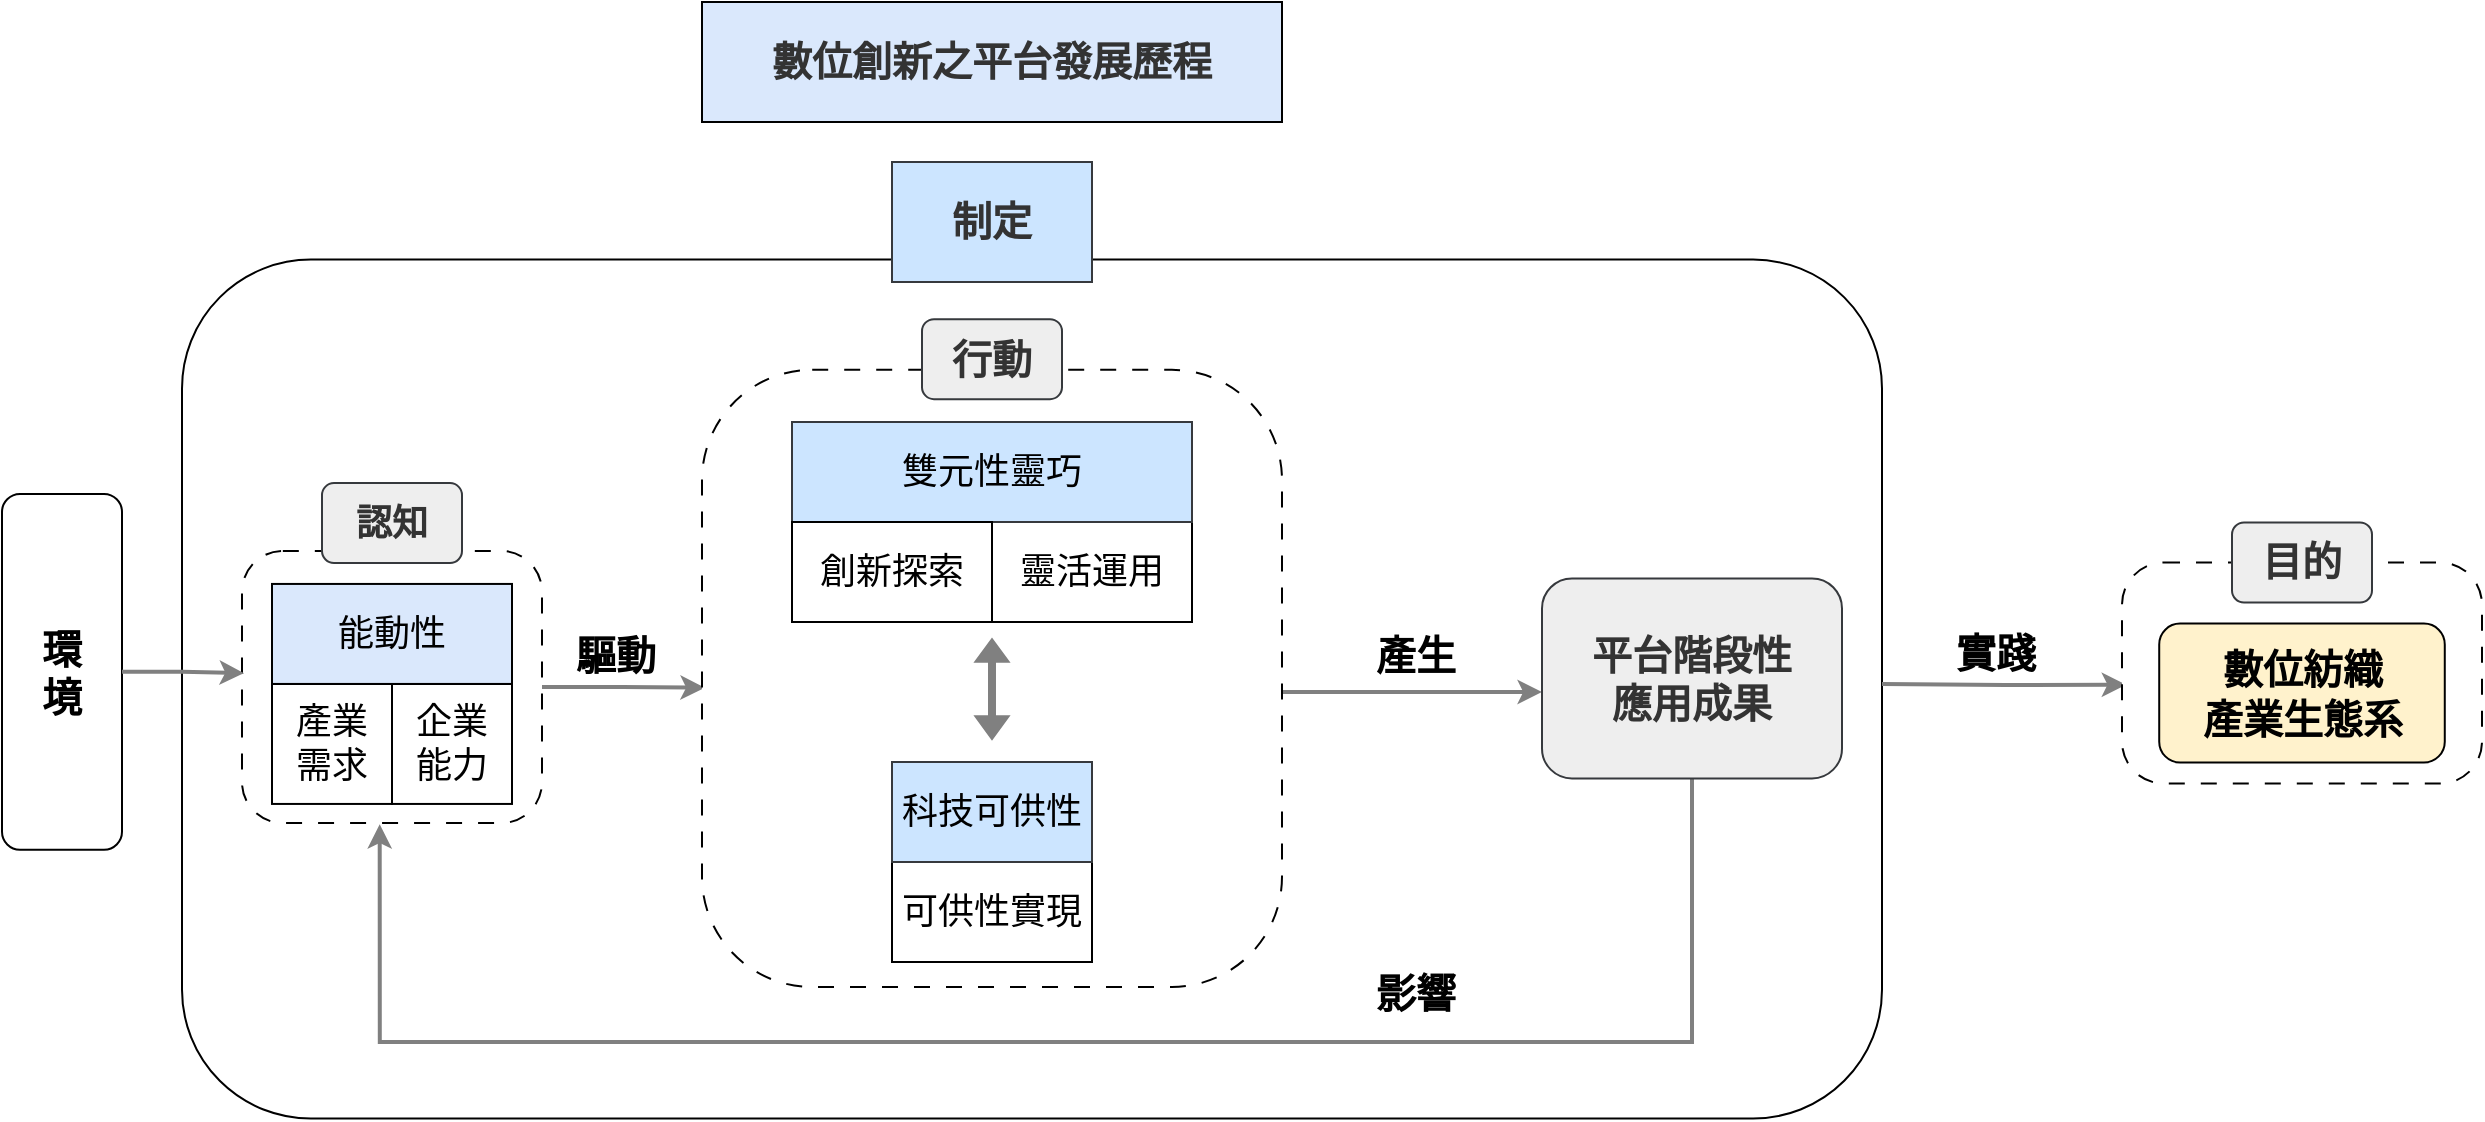 <mxfile version="26.2.13">
  <diagram id="vkK8o-hsKimOO6CbCIKc" name="第1頁">
    <mxGraphModel dx="1253" dy="1539" grid="1" gridSize="10" guides="1" tooltips="1" connect="1" arrows="1" fold="1" page="1" pageScale="1" pageWidth="1169" pageHeight="827" math="0" shadow="0">
      <root>
        <mxCell id="0" />
        <mxCell id="1" parent="0" />
        <mxCell id="1qFZ0b5etKVb5s6CTwOf-1" value="&lt;font face=&quot;標楷體&quot; style=&quot;font-size: 20px;&quot;&gt;&lt;b&gt;環&lt;/b&gt;&lt;/font&gt;&lt;div&gt;&lt;font face=&quot;標楷體&quot; style=&quot;font-size: 20px;&quot;&gt;&lt;b&gt;境&lt;/b&gt;&lt;/font&gt;&lt;/div&gt;" style="rounded=1;whiteSpace=wrap;html=1;movable=1;resizable=1;rotatable=1;deletable=1;editable=1;locked=0;connectable=1;" parent="1" vertex="1">
          <mxGeometry x="150" y="236.0" width="60" height="177.86" as="geometry" />
        </mxCell>
        <mxCell id="iIE0ldJsGx-aEYX-XOFw-3" value="" style="rounded=1;whiteSpace=wrap;html=1;movable=1;resizable=1;rotatable=1;deletable=1;editable=1;locked=0;connectable=1;strokeWidth=1;fontFamily=標楷體;fontSize=18;fontStyle=0" parent="1" vertex="1">
          <mxGeometry x="240" y="118.81" width="850" height="429.46" as="geometry" />
        </mxCell>
        <mxCell id="iIE0ldJsGx-aEYX-XOFw-4" value="&lt;font style=&quot;font-size: 20px;&quot; color=&quot;#333333&quot;&gt;&lt;span&gt;&lt;b&gt;制定&lt;/b&gt;&lt;/span&gt;&lt;/font&gt;" style="rounded=0;whiteSpace=wrap;html=1;strokeColor=#36393d;fillColor=#cce5ff;fontFamily=標楷體;fontSize=18;fontStyle=0;align=center;verticalAlign=middle;" parent="1" vertex="1">
          <mxGeometry x="595" y="70" width="100" height="60" as="geometry" />
        </mxCell>
        <mxCell id="iIE0ldJsGx-aEYX-XOFw-24" value="&lt;font style=&quot;font-size: 20px;&quot; face=&quot;標楷體&quot;&gt;&lt;b style=&quot;&quot;&gt;驅&lt;/b&gt;&lt;/font&gt;&lt;b style=&quot;font-size: 20px; font-family: 標楷體; background-color: transparent; color: light-dark(rgb(0, 0, 0), rgb(255, 255, 255));&quot;&gt;動&lt;/b&gt;" style="text;html=1;align=center;verticalAlign=middle;whiteSpace=wrap;rounded=0;fontFamily=Helvetica;fontSize=12;fontColor=default;" parent="1" vertex="1">
          <mxGeometry x="430.003" y="300.535" width="54.375" height="30" as="geometry" />
        </mxCell>
        <mxCell id="iIE0ldJsGx-aEYX-XOFw-93" value="&lt;font style=&quot;font-size: 20px;&quot; color=&quot;#333333&quot;&gt;&lt;b&gt;數位創新之平台發展歷程&lt;/b&gt;&lt;/font&gt;" style="rounded=0;whiteSpace=wrap;html=1;strokeColor=#000000;fillColor=#dae8fc;fontFamily=標楷體;fontSize=18;fontStyle=0;align=center;verticalAlign=middle;" parent="1" vertex="1">
          <mxGeometry x="500" y="-10" width="290" height="60" as="geometry" />
        </mxCell>
        <mxCell id="jCKPyfohm9eTSwGeLUaR-52" value="&lt;font face=&quot;標楷體&quot;&gt;&lt;span style=&quot;font-size: 20px;&quot;&gt;&lt;b&gt;產生&lt;/b&gt;&lt;/span&gt;&lt;/font&gt;" style="text;html=1;align=center;verticalAlign=middle;whiteSpace=wrap;rounded=0;fontFamily=Helvetica;fontSize=12;fontColor=default;" parent="1" vertex="1">
          <mxGeometry x="830.003" y="300.535" width="54.375" height="30" as="geometry" />
        </mxCell>
        <mxCell id="jCKPyfohm9eTSwGeLUaR-57" value="" style="group" parent="1" vertex="1" connectable="0">
          <mxGeometry x="270" y="230.54" width="150" height="170" as="geometry" />
        </mxCell>
        <mxCell id="1qFZ0b5etKVb5s6CTwOf-41" value="" style="rounded=1;whiteSpace=wrap;html=1;movable=1;resizable=1;rotatable=1;deletable=1;editable=1;locked=0;connectable=1;strokeWidth=1;dashed=1;dashPattern=8 8;fontFamily=標楷體;fontSize=18;fontStyle=0" parent="jCKPyfohm9eTSwGeLUaR-57" vertex="1">
          <mxGeometry y="33.93" width="150" height="136.07" as="geometry" />
        </mxCell>
        <mxCell id="1qFZ0b5etKVb5s6CTwOf-51" value="&lt;font color=&quot;#333333&quot;&gt;&lt;span&gt;&lt;b&gt;認知&lt;/b&gt;&lt;/span&gt;&lt;/font&gt;" style="rounded=1;whiteSpace=wrap;html=1;strokeColor=#36393d;fillColor=#eeeeee;fontFamily=標楷體;fontSize=18;fontStyle=0" parent="jCKPyfohm9eTSwGeLUaR-57" vertex="1">
          <mxGeometry x="40" width="70" height="40" as="geometry" />
        </mxCell>
        <mxCell id="qAASfBlt8r1QQWv_uzUB-21" value="" style="group" parent="jCKPyfohm9eTSwGeLUaR-57" vertex="1" connectable="0">
          <mxGeometry x="14.998" y="50.43" width="120.003" height="110" as="geometry" />
        </mxCell>
        <mxCell id="qAASfBlt8r1QQWv_uzUB-13" value="產業&lt;div&gt;需求&lt;/div&gt;" style="rounded=0;whiteSpace=wrap;html=1;movable=1;resizable=1;rotatable=1;deletable=1;editable=1;locked=0;connectable=1;fontFamily=標楷體;fontSize=18;fontStyle=0" parent="qAASfBlt8r1QQWv_uzUB-21" vertex="1">
          <mxGeometry y="50" width="60" height="60" as="geometry" />
        </mxCell>
        <mxCell id="qAASfBlt8r1QQWv_uzUB-14" value="企業&lt;div&gt;能力&lt;/div&gt;" style="rounded=0;whiteSpace=wrap;html=1;movable=1;resizable=1;rotatable=1;deletable=1;editable=1;locked=0;connectable=1;fontFamily=標楷體;fontSize=18;fontStyle=0" parent="qAASfBlt8r1QQWv_uzUB-21" vertex="1">
          <mxGeometry x="60" y="50" width="60" height="60" as="geometry" />
        </mxCell>
        <mxCell id="qAASfBlt8r1QQWv_uzUB-20" value="能動性" style="rounded=0;whiteSpace=wrap;html=1;movable=1;resizable=1;rotatable=1;deletable=1;editable=1;locked=0;connectable=1;fontFamily=標楷體;fontSize=18;fontStyle=0;fillColor=#dae8fc;strokeColor=#000000;" parent="qAASfBlt8r1QQWv_uzUB-21" vertex="1">
          <mxGeometry x="0.003" width="120" height="50" as="geometry" />
        </mxCell>
        <mxCell id="jCKPyfohm9eTSwGeLUaR-63" style="edgeStyle=orthogonalEdgeStyle;rounded=0;orthogonalLoop=1;jettySize=auto;html=1;exitX=1;exitY=0.5;exitDx=0;exitDy=0;entryX=0.005;entryY=0.515;entryDx=0;entryDy=0;entryPerimeter=0;strokeWidth=2;strokeColor=#808080;" parent="1" source="1qFZ0b5etKVb5s6CTwOf-41" target="iIE0ldJsGx-aEYX-XOFw-15" edge="1">
          <mxGeometry relative="1" as="geometry" />
        </mxCell>
        <mxCell id="jCKPyfohm9eTSwGeLUaR-64" value="" style="edgeStyle=orthogonalEdgeStyle;rounded=0;orthogonalLoop=1;jettySize=auto;html=1;strokeColor=#808080;strokeWidth=2;align=center;verticalAlign=middle;fontFamily=Helvetica;fontSize=11;fontColor=default;labelBackgroundColor=default;endArrow=classic;" parent="1" target="jCKPyfohm9eTSwGeLUaR-22" edge="1">
          <mxGeometry relative="1" as="geometry">
            <mxPoint x="790.0" y="334.0" as="sourcePoint" />
            <mxPoint x="890.0" y="334.0" as="targetPoint" />
            <Array as="points">
              <mxPoint x="790" y="335" />
            </Array>
          </mxGeometry>
        </mxCell>
        <mxCell id="jCKPyfohm9eTSwGeLUaR-65" value="&lt;font face=&quot;標楷體&quot;&gt;&lt;span style=&quot;font-size: 20px;&quot;&gt;&lt;b&gt;影響&lt;/b&gt;&lt;/span&gt;&lt;/font&gt;" style="text;html=1;align=center;verticalAlign=middle;whiteSpace=wrap;rounded=0;fontFamily=Helvetica;fontSize=12;fontColor=default;" parent="1" vertex="1">
          <mxGeometry x="830" y="470" width="54.375" height="30" as="geometry" />
        </mxCell>
        <mxCell id="iIE0ldJsGx-aEYX-XOFw-15" value="" style="rounded=1;whiteSpace=wrap;html=1;movable=1;resizable=1;rotatable=1;deletable=1;editable=1;locked=0;connectable=1;strokeWidth=1;dashed=1;dashPattern=8 8;fontFamily=標楷體;fontSize=18;fontStyle=0;arcSize=19;" parent="1" vertex="1">
          <mxGeometry x="500" y="173.93" width="290" height="308.57" as="geometry" />
        </mxCell>
        <mxCell id="iIE0ldJsGx-aEYX-XOFw-16" value="&lt;span style=&quot;color: light-dark(rgb(51, 51, 51), rgb(193, 193, 193)); background-color: transparent;&quot;&gt;&lt;b&gt;&lt;font style=&quot;font-size: 20px;&quot;&gt;行動&lt;/font&gt;&lt;/b&gt;&lt;/span&gt;" style="rounded=1;whiteSpace=wrap;html=1;strokeColor=#36393d;fillColor=#eeeeee;fontFamily=標楷體;fontSize=18;fontStyle=0" parent="1" vertex="1">
          <mxGeometry x="610" y="148.57" width="70" height="40" as="geometry" />
        </mxCell>
        <mxCell id="jCKPyfohm9eTSwGeLUaR-59" value="" style="group" parent="1" vertex="1" connectable="0">
          <mxGeometry x="545.0" y="200" width="200.0" height="100" as="geometry" />
        </mxCell>
        <mxCell id="1qFZ0b5etKVb5s6CTwOf-47" value="靈活運用" style="rounded=0;whiteSpace=wrap;html=1;movable=1;resizable=1;rotatable=1;deletable=1;editable=1;locked=0;connectable=1;fontFamily=標楷體;fontSize=18;fontStyle=0" parent="jCKPyfohm9eTSwGeLUaR-59" vertex="1">
          <mxGeometry x="100.0" y="50" width="100" height="50" as="geometry" />
        </mxCell>
        <mxCell id="1qFZ0b5etKVb5s6CTwOf-43" value="雙元性靈巧" style="rounded=0;whiteSpace=wrap;html=1;fontSize=18;fontFamily=標楷體;movable=1;resizable=1;rotatable=1;deletable=1;editable=1;locked=0;connectable=1;fillColor=#cce5ff;strokeColor=#36393d;fontStyle=0;align=center;verticalAlign=middle;" parent="jCKPyfohm9eTSwGeLUaR-59" vertex="1">
          <mxGeometry width="200" height="50" as="geometry" />
        </mxCell>
        <mxCell id="1qFZ0b5etKVb5s6CTwOf-48" value="創新探索" style="rounded=0;whiteSpace=wrap;html=1;movable=1;resizable=1;rotatable=1;deletable=1;editable=1;locked=0;connectable=1;fontFamily=標楷體;fontSize=18;fontStyle=0" parent="jCKPyfohm9eTSwGeLUaR-59" vertex="1">
          <mxGeometry y="50" width="100" height="50" as="geometry" />
        </mxCell>
        <mxCell id="iIE0ldJsGx-aEYX-XOFw-49" value="&lt;font face=&quot;標楷體&quot;&gt;&lt;span style=&quot;font-size: 20px;&quot;&gt;&lt;b&gt;實踐&lt;/b&gt;&lt;/span&gt;&lt;/font&gt;" style="text;html=1;align=center;verticalAlign=middle;whiteSpace=wrap;rounded=0;" parent="1" vertex="1">
          <mxGeometry x="1120.003" y="300.005" width="54.375" height="30" as="geometry" />
        </mxCell>
        <mxCell id="jCKPyfohm9eTSwGeLUaR-89" style="edgeStyle=orthogonalEdgeStyle;rounded=0;orthogonalLoop=1;jettySize=auto;html=1;entryX=0.009;entryY=0.413;entryDx=0;entryDy=0;entryPerimeter=0;strokeColor=#808080;strokeWidth=2;align=center;verticalAlign=middle;fontFamily=Helvetica;fontSize=11;fontColor=default;labelBackgroundColor=default;endArrow=classic;" parent="1" edge="1">
          <mxGeometry relative="1" as="geometry">
            <mxPoint x="1090" y="331" as="sourcePoint" />
            <mxPoint x="1212.11" y="331.323" as="targetPoint" />
          </mxGeometry>
        </mxCell>
        <mxCell id="qAASfBlt8r1QQWv_uzUB-8" value="" style="html=1;shadow=0;dashed=0;align=center;verticalAlign=middle;shape=mxgraph.arrows2.twoWayArrow;dy=0.82;dx=11.38;flipV=1;flipH=1;direction=south;strokeColor=#808080;fillColor=#808080;" parent="1" vertex="1">
          <mxGeometry x="636.69" y="308.54" width="16.62" height="50" as="geometry" />
        </mxCell>
        <mxCell id="qAASfBlt8r1QQWv_uzUB-15" style="edgeStyle=orthogonalEdgeStyle;rounded=0;orthogonalLoop=1;jettySize=auto;html=1;exitX=0.5;exitY=1;exitDx=0;exitDy=0;entryX=0.459;entryY=1.004;entryDx=0;entryDy=0;entryPerimeter=0;strokeColor=#808080;strokeWidth=2;align=center;verticalAlign=middle;fontFamily=Helvetica;fontSize=11;fontColor=default;labelBackgroundColor=default;endArrow=classic;" parent="1" source="jCKPyfohm9eTSwGeLUaR-22" target="1qFZ0b5etKVb5s6CTwOf-41" edge="1">
          <mxGeometry relative="1" as="geometry">
            <Array as="points">
              <mxPoint x="995" y="510" />
              <mxPoint x="339" y="510" />
            </Array>
          </mxGeometry>
        </mxCell>
        <mxCell id="jCKPyfohm9eTSwGeLUaR-22" value="&lt;font color=&quot;#333333&quot;&gt;&lt;b&gt;平台階段性&lt;/b&gt;&lt;/font&gt;&lt;div&gt;&lt;font color=&quot;#333333&quot;&gt;&lt;b&gt;應用成果&lt;/b&gt;&lt;/font&gt;&lt;/div&gt;" style="rounded=1;whiteSpace=wrap;html=1;strokeColor=#36393d;fillColor=#eeeeee;fontFamily=標楷體;fontSize=20;fontStyle=0" parent="1" vertex="1">
          <mxGeometry x="920" y="278.22" width="150" height="100" as="geometry" />
        </mxCell>
        <mxCell id="qAASfBlt8r1QQWv_uzUB-29" style="edgeStyle=orthogonalEdgeStyle;rounded=0;orthogonalLoop=1;jettySize=auto;html=1;exitX=1;exitY=0.5;exitDx=0;exitDy=0;entryX=0.007;entryY=0.449;entryDx=0;entryDy=0;entryPerimeter=0;strokeColor=#808080;strokeWidth=2;align=center;verticalAlign=middle;fontFamily=Helvetica;fontSize=11;fontColor=default;labelBackgroundColor=default;endArrow=classic;" parent="1" source="1qFZ0b5etKVb5s6CTwOf-1" target="1qFZ0b5etKVb5s6CTwOf-41" edge="1">
          <mxGeometry relative="1" as="geometry" />
        </mxCell>
        <mxCell id="qAASfBlt8r1QQWv_uzUB-31" value="" style="group" parent="1" vertex="1" connectable="0">
          <mxGeometry x="1210" y="250.26" width="180" height="130.55" as="geometry" />
        </mxCell>
        <mxCell id="jCKPyfohm9eTSwGeLUaR-77" value="" style="rounded=1;whiteSpace=wrap;html=1;movable=1;resizable=1;rotatable=1;deletable=1;editable=1;locked=0;connectable=1;strokeWidth=1;dashed=1;dashPattern=8 8;fontFamily=標楷體;fontSize=18;fontStyle=0;arcSize=19;" parent="qAASfBlt8r1QQWv_uzUB-31" vertex="1">
          <mxGeometry y="20.01" width="180" height="110.54" as="geometry" />
        </mxCell>
        <mxCell id="iIE0ldJsGx-aEYX-XOFw-96" value="&lt;font style=&quot;font-size: 20px;&quot;&gt;&lt;b&gt;數位紡織&lt;/b&gt;&lt;/font&gt;&lt;div&gt;&lt;font style=&quot;font-size: 20px;&quot;&gt;&lt;b&gt;產業生態系&lt;/b&gt;&lt;/font&gt;&lt;/div&gt;" style="rounded=1;whiteSpace=wrap;html=1;fontSize=18;fontFamily=標楷體;movable=1;resizable=1;rotatable=1;deletable=1;editable=1;locked=0;connectable=1;fontStyle=0;fillColor=#fff2cc;strokeColor=#000000;" parent="qAASfBlt8r1QQWv_uzUB-31" vertex="1">
          <mxGeometry x="18.61" y="50.55" width="142.78" height="69.45" as="geometry" />
        </mxCell>
        <mxCell id="jCKPyfohm9eTSwGeLUaR-29" value="&lt;font color=&quot;#333333&quot; style=&quot;font-size: 20px;&quot;&gt;&lt;span style=&quot;&quot;&gt;目的&lt;/span&gt;&lt;/font&gt;" style="rounded=1;whiteSpace=wrap;html=1;strokeColor=#36393d;fillColor=#eeeeee;fontFamily=標楷體;fontSize=18;fontStyle=1" parent="qAASfBlt8r1QQWv_uzUB-31" vertex="1">
          <mxGeometry x="55" width="70" height="40" as="geometry" />
        </mxCell>
        <mxCell id="jCKPyfohm9eTSwGeLUaR-34" value="&lt;font&gt;可供性實現&lt;/font&gt;" style="rounded=0;whiteSpace=wrap;html=1;movable=1;resizable=1;rotatable=1;deletable=1;editable=1;locked=0;connectable=1;fontFamily=標楷體;fontSize=18;fontStyle=0" parent="1" vertex="1">
          <mxGeometry x="595.0" y="420" width="100" height="50.0" as="geometry" />
        </mxCell>
        <mxCell id="iIE0ldJsGx-aEYX-XOFw-86" value="&lt;span&gt;&lt;font&gt;科技可供性&lt;/font&gt;&lt;/span&gt;" style="rounded=0;whiteSpace=wrap;html=1;fontSize=18;fontFamily=標楷體;movable=1;resizable=1;rotatable=1;deletable=1;editable=1;locked=0;connectable=1;fillColor=#cce5ff;strokeColor=#36393d;fontStyle=0" parent="1" vertex="1">
          <mxGeometry x="595.0" y="370" width="100" height="50.0" as="geometry" />
        </mxCell>
      </root>
    </mxGraphModel>
  </diagram>
</mxfile>
